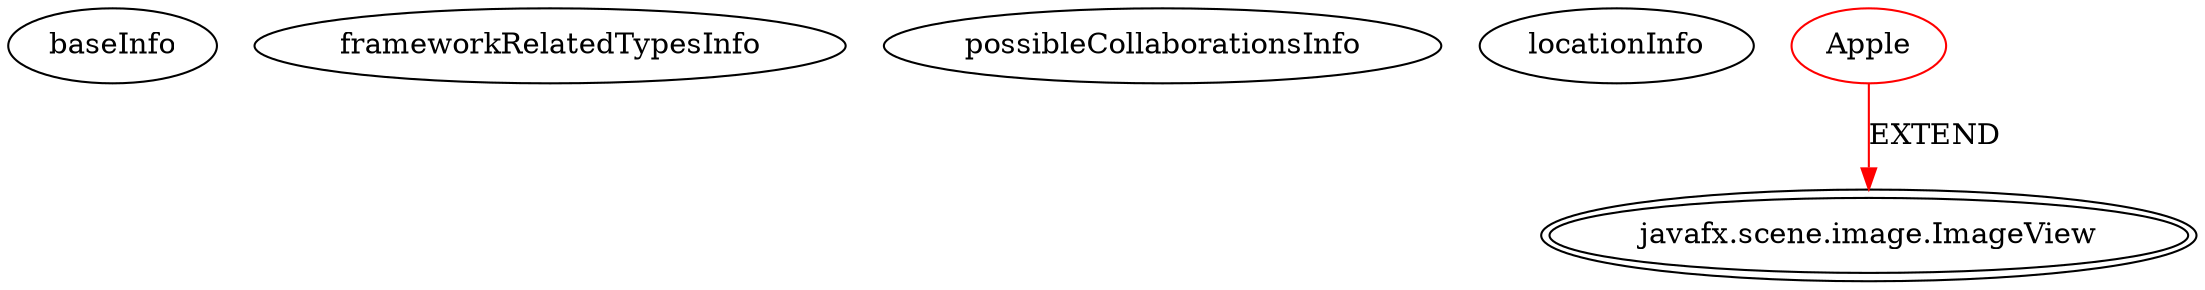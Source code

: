 digraph {
baseInfo[graphId=3316,category="extension_graph",isAnonymous=false,possibleRelation=false]
frameworkRelatedTypesInfo[0="javafx.scene.image.ImageView"]
possibleCollaborationsInfo[]
locationInfo[projectName="jeyoon-Snake",filePath="/jeyoon-Snake/Snake-master/src/Apple.java",contextSignature="Apple",graphId="3316"]
0[label="Apple",vertexType="ROOT_CLIENT_CLASS_DECLARATION",isFrameworkType=false,color=red]
1[label="javafx.scene.image.ImageView",vertexType="FRAMEWORK_CLASS_TYPE",isFrameworkType=true,peripheries=2]
0->1[label="EXTEND",color=red]
}
